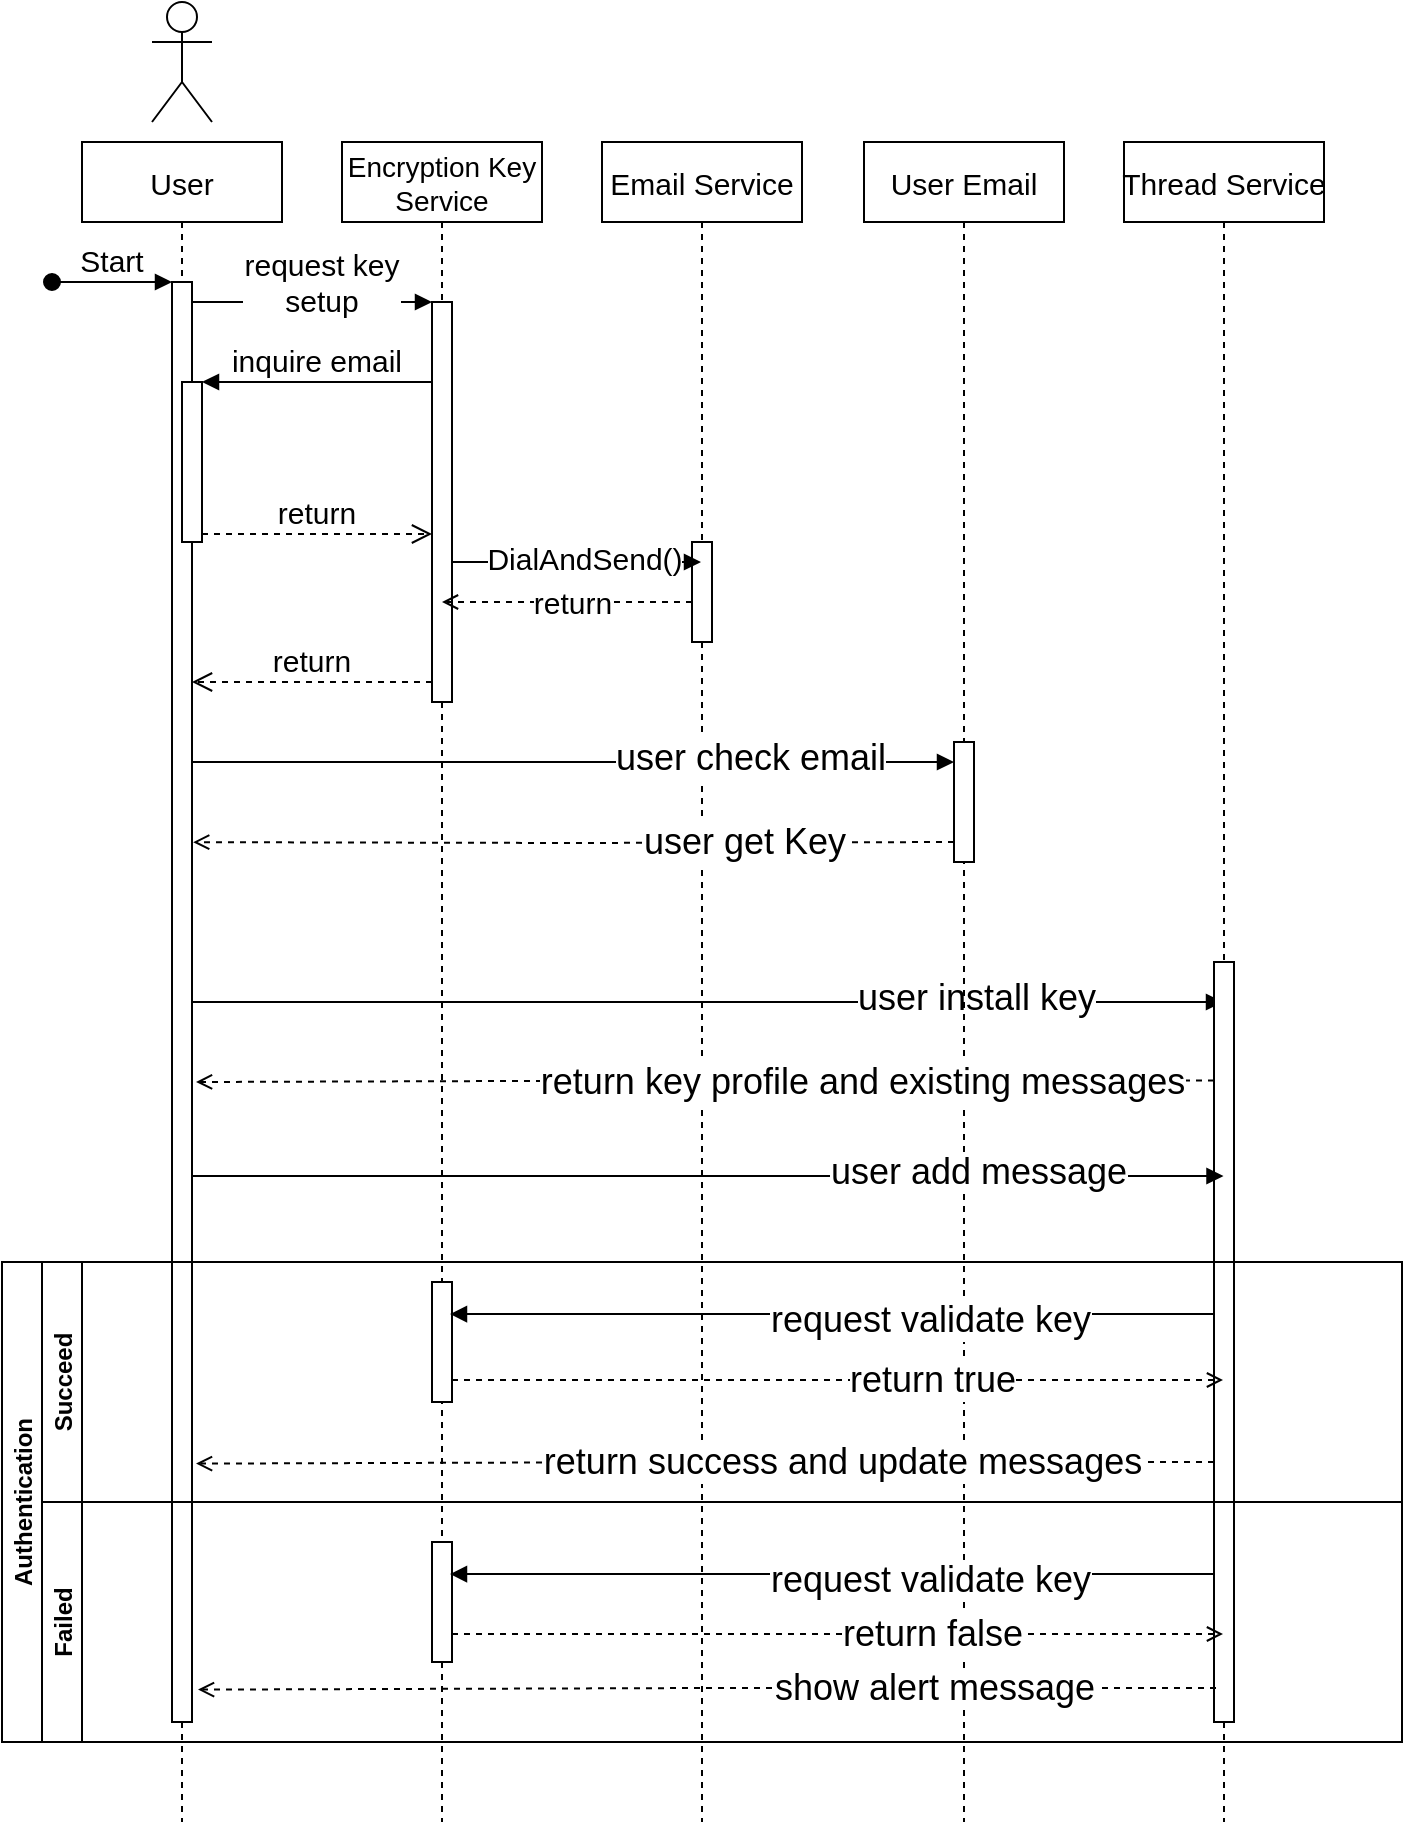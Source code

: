 <mxfile version="18.1.1" type="github">
  <diagram id="kgpKYQtTHZ0yAKxKKP6v" name="Page-1">
    <mxGraphModel dx="1783" dy="939" grid="1" gridSize="10" guides="1" tooltips="1" connect="1" arrows="1" fold="1" page="1" pageScale="1" pageWidth="850" pageHeight="1100" math="0" shadow="0">
      <root>
        <mxCell id="0" />
        <mxCell id="1" parent="0" />
        <mxCell id="3nuBFxr9cyL0pnOWT2aG-1" value="User" style="shape=umlLifeline;perimeter=lifelinePerimeter;container=1;collapsible=0;recursiveResize=0;rounded=0;shadow=0;strokeWidth=1;fontSize=15;" parent="1" vertex="1">
          <mxGeometry x="120" y="80" width="100" height="840" as="geometry" />
        </mxCell>
        <mxCell id="3nuBFxr9cyL0pnOWT2aG-2" value="" style="points=[];perimeter=orthogonalPerimeter;rounded=0;shadow=0;strokeWidth=1;" parent="3nuBFxr9cyL0pnOWT2aG-1" vertex="1">
          <mxGeometry x="45" y="70" width="10" height="720" as="geometry" />
        </mxCell>
        <mxCell id="3nuBFxr9cyL0pnOWT2aG-3" value="Start" style="verticalAlign=bottom;startArrow=oval;endArrow=block;startSize=8;shadow=0;strokeWidth=1;fontSize=15;" parent="3nuBFxr9cyL0pnOWT2aG-1" target="3nuBFxr9cyL0pnOWT2aG-2" edge="1">
          <mxGeometry relative="1" as="geometry">
            <mxPoint x="-15" y="70" as="sourcePoint" />
          </mxGeometry>
        </mxCell>
        <mxCell id="3nuBFxr9cyL0pnOWT2aG-4" value="" style="points=[];perimeter=orthogonalPerimeter;rounded=0;shadow=0;strokeWidth=1;" parent="3nuBFxr9cyL0pnOWT2aG-1" vertex="1">
          <mxGeometry x="50" y="120" width="10" height="80" as="geometry" />
        </mxCell>
        <mxCell id="3nuBFxr9cyL0pnOWT2aG-5" value="Encryption Key &#xa;Service" style="shape=umlLifeline;perimeter=lifelinePerimeter;container=1;collapsible=0;recursiveResize=0;rounded=0;shadow=0;strokeWidth=1;fontSize=14;" parent="1" vertex="1">
          <mxGeometry x="250" y="80" width="100" height="840" as="geometry" />
        </mxCell>
        <mxCell id="3nuBFxr9cyL0pnOWT2aG-6" value="" style="points=[];perimeter=orthogonalPerimeter;rounded=0;shadow=0;strokeWidth=1;" parent="3nuBFxr9cyL0pnOWT2aG-5" vertex="1">
          <mxGeometry x="45" y="80" width="10" height="200" as="geometry" />
        </mxCell>
        <mxCell id="YjKv7r7uIwLi2J3ioLsz-14" style="edgeStyle=orthogonalEdgeStyle;rounded=0;orthogonalLoop=1;jettySize=auto;html=1;endArrow=block;endFill=1;" parent="3nuBFxr9cyL0pnOWT2aG-5" target="YjKv7r7uIwLi2J3ioLsz-6" edge="1">
          <mxGeometry relative="1" as="geometry">
            <mxPoint x="-75" y="430" as="sourcePoint" />
            <mxPoint x="306" y="430" as="targetPoint" />
            <Array as="points">
              <mxPoint x="400" y="430" />
              <mxPoint x="400" y="430" />
            </Array>
          </mxGeometry>
        </mxCell>
        <mxCell id="YjKv7r7uIwLi2J3ioLsz-15" value="user install key" style="edgeLabel;html=1;align=center;verticalAlign=middle;resizable=0;points=[];fontSize=18;" parent="YjKv7r7uIwLi2J3ioLsz-14" vertex="1" connectable="0">
          <mxGeometry x="0.68" y="2" relative="1" as="geometry">
            <mxPoint x="-41" as="offset" />
          </mxGeometry>
        </mxCell>
        <mxCell id="YjKv7r7uIwLi2J3ioLsz-19" value="" style="points=[];perimeter=orthogonalPerimeter;rounded=0;shadow=0;strokeWidth=1;" parent="3nuBFxr9cyL0pnOWT2aG-5" vertex="1">
          <mxGeometry x="45" y="570" width="10" height="60" as="geometry" />
        </mxCell>
        <mxCell id="3nuBFxr9cyL0pnOWT2aG-7" value="return" style="verticalAlign=bottom;endArrow=open;dashed=1;endSize=8;exitX=0;exitY=0.95;shadow=0;strokeWidth=1;fontSize=15;" parent="1" source="3nuBFxr9cyL0pnOWT2aG-6" target="3nuBFxr9cyL0pnOWT2aG-2" edge="1">
          <mxGeometry relative="1" as="geometry">
            <mxPoint x="275" y="236" as="targetPoint" />
          </mxGeometry>
        </mxCell>
        <mxCell id="3nuBFxr9cyL0pnOWT2aG-8" value="request key&#xa;setup" style="verticalAlign=bottom;endArrow=block;entryX=0;entryY=0;shadow=0;strokeWidth=1;fontSize=15;" parent="1" source="3nuBFxr9cyL0pnOWT2aG-2" target="3nuBFxr9cyL0pnOWT2aG-6" edge="1">
          <mxGeometry x="0.083" y="-10" relative="1" as="geometry">
            <mxPoint x="275" y="160" as="sourcePoint" />
            <mxPoint as="offset" />
          </mxGeometry>
        </mxCell>
        <mxCell id="3nuBFxr9cyL0pnOWT2aG-9" value="inquire email" style="verticalAlign=bottom;endArrow=block;entryX=1;entryY=0;shadow=0;strokeWidth=1;fontSize=15;" parent="1" source="3nuBFxr9cyL0pnOWT2aG-6" target="3nuBFxr9cyL0pnOWT2aG-4" edge="1">
          <mxGeometry relative="1" as="geometry">
            <mxPoint x="240" y="200" as="sourcePoint" />
          </mxGeometry>
        </mxCell>
        <mxCell id="3nuBFxr9cyL0pnOWT2aG-10" value="return" style="verticalAlign=bottom;endArrow=open;dashed=1;endSize=8;exitX=1;exitY=0.95;shadow=0;strokeWidth=1;fontSize=15;" parent="1" source="3nuBFxr9cyL0pnOWT2aG-4" target="3nuBFxr9cyL0pnOWT2aG-6" edge="1">
          <mxGeometry relative="1" as="geometry">
            <mxPoint x="240" y="257" as="targetPoint" />
          </mxGeometry>
        </mxCell>
        <mxCell id="YjKv7r7uIwLi2J3ioLsz-1" value="" style="shape=umlActor;verticalLabelPosition=bottom;verticalAlign=top;html=1;" parent="1" vertex="1">
          <mxGeometry x="155" y="10" width="30" height="60" as="geometry" />
        </mxCell>
        <mxCell id="YjKv7r7uIwLi2J3ioLsz-2" value="Email Service" style="shape=umlLifeline;perimeter=lifelinePerimeter;container=1;collapsible=0;recursiveResize=0;rounded=0;shadow=0;strokeWidth=1;fontSize=15;" parent="1" vertex="1">
          <mxGeometry x="380" y="80" width="100" height="840" as="geometry" />
        </mxCell>
        <mxCell id="YjKv7r7uIwLi2J3ioLsz-3" value="" style="points=[];perimeter=orthogonalPerimeter;rounded=0;shadow=0;strokeWidth=1;" parent="YjKv7r7uIwLi2J3ioLsz-2" vertex="1">
          <mxGeometry x="45" y="200" width="10" height="50" as="geometry" />
        </mxCell>
        <mxCell id="YjKv7r7uIwLi2J3ioLsz-4" value="User Email" style="shape=umlLifeline;perimeter=lifelinePerimeter;container=1;collapsible=0;recursiveResize=0;rounded=0;shadow=0;strokeWidth=1;fontSize=15;" parent="1" vertex="1">
          <mxGeometry x="511" y="80" width="100" height="840" as="geometry" />
        </mxCell>
        <mxCell id="YjKv7r7uIwLi2J3ioLsz-5" value="" style="points=[];perimeter=orthogonalPerimeter;rounded=0;shadow=0;strokeWidth=1;" parent="YjKv7r7uIwLi2J3ioLsz-4" vertex="1">
          <mxGeometry x="45" y="300" width="10" height="60" as="geometry" />
        </mxCell>
        <mxCell id="YjKv7r7uIwLi2J3ioLsz-13" value="&lt;font style=&quot;font-size: 18px;&quot;&gt;user get Key&lt;/font&gt;" style="edgeStyle=orthogonalEdgeStyle;rounded=0;orthogonalLoop=1;jettySize=auto;html=1;dashed=1;endArrow=open;endFill=0;entryX=1.058;entryY=0.389;entryDx=0;entryDy=0;entryPerimeter=0;" parent="YjKv7r7uIwLi2J3ioLsz-4" target="3nuBFxr9cyL0pnOWT2aG-2" edge="1">
          <mxGeometry x="-0.445" relative="1" as="geometry">
            <mxPoint x="-80" y="350" as="targetPoint" />
            <mxPoint x="45" y="350" as="sourcePoint" />
            <Array as="points" />
            <mxPoint as="offset" />
          </mxGeometry>
        </mxCell>
        <mxCell id="YjKv7r7uIwLi2J3ioLsz-6" value="Thread Service" style="shape=umlLifeline;perimeter=lifelinePerimeter;container=1;collapsible=0;recursiveResize=0;rounded=0;shadow=0;strokeWidth=1;fontSize=15;" parent="1" vertex="1">
          <mxGeometry x="641" y="80" width="100" height="840" as="geometry" />
        </mxCell>
        <mxCell id="YjKv7r7uIwLi2J3ioLsz-7" value="" style="points=[];perimeter=orthogonalPerimeter;rounded=0;shadow=0;strokeWidth=1;" parent="YjKv7r7uIwLi2J3ioLsz-6" vertex="1">
          <mxGeometry x="45" y="410" width="10" height="380" as="geometry" />
        </mxCell>
        <mxCell id="YjKv7r7uIwLi2J3ioLsz-16" value="&lt;font style=&quot;font-size: 18px;&quot;&gt;return key profile and existing messages&lt;/font&gt;" style="edgeStyle=orthogonalEdgeStyle;rounded=0;orthogonalLoop=1;jettySize=auto;html=1;dashed=1;endArrow=open;endFill=0;" parent="YjKv7r7uIwLi2J3ioLsz-6" edge="1">
          <mxGeometry x="-0.308" y="1" relative="1" as="geometry">
            <mxPoint x="-464" y="470" as="targetPoint" />
            <mxPoint x="45" y="469.2" as="sourcePoint" />
            <Array as="points">
              <mxPoint x="-210" y="469" />
              <mxPoint x="-464" y="470" />
            </Array>
            <mxPoint as="offset" />
          </mxGeometry>
        </mxCell>
        <mxCell id="YjKv7r7uIwLi2J3ioLsz-26" value="&lt;font style=&quot;font-size: 18px;&quot;&gt;return success and update messages&lt;/font&gt;" style="edgeStyle=orthogonalEdgeStyle;rounded=0;orthogonalLoop=1;jettySize=auto;html=1;dashed=1;endArrow=open;endFill=0;" parent="YjKv7r7uIwLi2J3ioLsz-6" edge="1">
          <mxGeometry x="-0.269" relative="1" as="geometry">
            <mxPoint x="-464" y="660.8" as="targetPoint" />
            <mxPoint x="45" y="660" as="sourcePoint" />
            <Array as="points">
              <mxPoint x="-210" y="659.8" />
              <mxPoint x="-464" y="660.8" />
            </Array>
            <mxPoint as="offset" />
          </mxGeometry>
        </mxCell>
        <mxCell id="YjKv7r7uIwLi2J3ioLsz-8" style="edgeStyle=orthogonalEdgeStyle;rounded=0;orthogonalLoop=1;jettySize=auto;html=1;exitX=1;exitY=0.813;exitDx=0;exitDy=0;exitPerimeter=0;endArrow=block;endFill=1;" parent="1" source="3nuBFxr9cyL0pnOWT2aG-6" target="YjKv7r7uIwLi2J3ioLsz-2" edge="1">
          <mxGeometry relative="1" as="geometry">
            <Array as="points">
              <mxPoint x="390" y="290" />
              <mxPoint x="390" y="290" />
            </Array>
          </mxGeometry>
        </mxCell>
        <mxCell id="YjKv7r7uIwLi2J3ioLsz-9" value="&lt;font style=&quot;font-size: 15px;&quot;&gt;DialAndSend()&lt;/font&gt;" style="edgeLabel;html=1;align=center;verticalAlign=middle;resizable=0;points=[];fontSize=15;" parent="YjKv7r7uIwLi2J3ioLsz-8" vertex="1" connectable="0">
          <mxGeometry x="0.451" y="2" relative="1" as="geometry">
            <mxPoint x="-16" as="offset" />
          </mxGeometry>
        </mxCell>
        <mxCell id="YjKv7r7uIwLi2J3ioLsz-10" value="&lt;font style=&quot;font-size: 15px;&quot;&gt;return&lt;/font&gt;" style="edgeStyle=orthogonalEdgeStyle;rounded=0;orthogonalLoop=1;jettySize=auto;html=1;dashed=1;endArrow=open;endFill=0;fontSize=15;" parent="1" source="YjKv7r7uIwLi2J3ioLsz-3" edge="1">
          <mxGeometry x="-0.037" relative="1" as="geometry">
            <mxPoint x="300" y="310" as="targetPoint" />
            <Array as="points">
              <mxPoint x="330" y="310" />
              <mxPoint x="330" y="310" />
            </Array>
            <mxPoint as="offset" />
          </mxGeometry>
        </mxCell>
        <mxCell id="YjKv7r7uIwLi2J3ioLsz-11" style="edgeStyle=orthogonalEdgeStyle;rounded=0;orthogonalLoop=1;jettySize=auto;html=1;endArrow=block;endFill=1;" parent="1" source="3nuBFxr9cyL0pnOWT2aG-2" target="YjKv7r7uIwLi2J3ioLsz-5" edge="1">
          <mxGeometry relative="1" as="geometry">
            <Array as="points">
              <mxPoint x="350" y="390" />
              <mxPoint x="350" y="390" />
            </Array>
          </mxGeometry>
        </mxCell>
        <mxCell id="YjKv7r7uIwLi2J3ioLsz-12" value="user check email" style="edgeLabel;html=1;align=center;verticalAlign=middle;resizable=0;points=[];fontSize=18;" parent="YjKv7r7uIwLi2J3ioLsz-11" vertex="1" connectable="0">
          <mxGeometry x="0.68" y="2" relative="1" as="geometry">
            <mxPoint x="-41" as="offset" />
          </mxGeometry>
        </mxCell>
        <mxCell id="YjKv7r7uIwLi2J3ioLsz-17" style="edgeStyle=orthogonalEdgeStyle;rounded=0;orthogonalLoop=1;jettySize=auto;html=1;endArrow=block;endFill=1;" parent="1" edge="1">
          <mxGeometry relative="1" as="geometry">
            <mxPoint x="175.25" y="597" as="sourcePoint" />
            <mxPoint x="690.75" y="597" as="targetPoint" />
            <Array as="points">
              <mxPoint x="650.25" y="597" />
              <mxPoint x="650.25" y="597" />
            </Array>
          </mxGeometry>
        </mxCell>
        <mxCell id="YjKv7r7uIwLi2J3ioLsz-18" value="user add message" style="edgeLabel;html=1;align=center;verticalAlign=middle;resizable=0;points=[];fontSize=18;" parent="YjKv7r7uIwLi2J3ioLsz-17" vertex="1" connectable="0">
          <mxGeometry x="0.68" y="2" relative="1" as="geometry">
            <mxPoint x="-41" as="offset" />
          </mxGeometry>
        </mxCell>
        <mxCell id="YjKv7r7uIwLi2J3ioLsz-22" style="edgeStyle=orthogonalEdgeStyle;rounded=0;orthogonalLoop=1;jettySize=auto;html=1;entryX=0.9;entryY=0.267;entryDx=0;entryDy=0;entryPerimeter=0;endArrow=block;endFill=1;" parent="1" source="YjKv7r7uIwLi2J3ioLsz-7" target="YjKv7r7uIwLi2J3ioLsz-19" edge="1">
          <mxGeometry relative="1" as="geometry">
            <Array as="points">
              <mxPoint x="630" y="666" />
              <mxPoint x="630" y="666" />
            </Array>
          </mxGeometry>
        </mxCell>
        <mxCell id="YjKv7r7uIwLi2J3ioLsz-23" value="request validate key" style="edgeLabel;html=1;align=center;verticalAlign=middle;resizable=0;points=[];fontSize=18;" parent="YjKv7r7uIwLi2J3ioLsz-22" vertex="1" connectable="0">
          <mxGeometry x="-0.257" y="3" relative="1" as="geometry">
            <mxPoint as="offset" />
          </mxGeometry>
        </mxCell>
        <mxCell id="YjKv7r7uIwLi2J3ioLsz-24" style="edgeStyle=orthogonalEdgeStyle;rounded=0;orthogonalLoop=1;jettySize=auto;html=1;endArrow=open;endFill=0;dashed=1;" parent="1" target="YjKv7r7uIwLi2J3ioLsz-6" edge="1">
          <mxGeometry relative="1" as="geometry">
            <mxPoint x="305" y="699" as="sourcePoint" />
            <mxPoint x="684.31" y="697.44" as="targetPoint" />
            <Array as="points">
              <mxPoint x="610" y="699" />
              <mxPoint x="610" y="699" />
            </Array>
          </mxGeometry>
        </mxCell>
        <mxCell id="YjKv7r7uIwLi2J3ioLsz-25" value="return true" style="edgeLabel;html=1;align=center;verticalAlign=middle;resizable=0;points=[];fontSize=18;" parent="YjKv7r7uIwLi2J3ioLsz-24" vertex="1" connectable="0">
          <mxGeometry x="0.245" relative="1" as="geometry">
            <mxPoint as="offset" />
          </mxGeometry>
        </mxCell>
        <mxCell id="YjKv7r7uIwLi2J3ioLsz-27" value="Authentication" style="swimlane;childLayout=stackLayout;resizeParent=1;resizeParentMax=0;horizontal=0;startSize=20;horizontalStack=0;" parent="1" vertex="1">
          <mxGeometry x="80" y="640" width="700" height="240" as="geometry" />
        </mxCell>
        <mxCell id="YjKv7r7uIwLi2J3ioLsz-28" value="Succeed" style="swimlane;startSize=20;horizontal=0;" parent="YjKv7r7uIwLi2J3ioLsz-27" vertex="1">
          <mxGeometry x="20" width="680" height="120" as="geometry" />
        </mxCell>
        <mxCell id="YjKv7r7uIwLi2J3ioLsz-29" value="Failed" style="swimlane;startSize=20;horizontal=0;" parent="YjKv7r7uIwLi2J3ioLsz-27" vertex="1">
          <mxGeometry x="20" y="120" width="680" height="120" as="geometry" />
        </mxCell>
        <mxCell id="YjKv7r7uIwLi2J3ioLsz-34" value="" style="points=[];perimeter=orthogonalPerimeter;rounded=0;shadow=0;strokeWidth=1;" parent="YjKv7r7uIwLi2J3ioLsz-29" vertex="1">
          <mxGeometry x="195" y="20" width="10" height="60" as="geometry" />
        </mxCell>
        <mxCell id="YjKv7r7uIwLi2J3ioLsz-35" style="edgeStyle=orthogonalEdgeStyle;rounded=0;orthogonalLoop=1;jettySize=auto;html=1;entryX=0.9;entryY=0.267;entryDx=0;entryDy=0;entryPerimeter=0;endArrow=block;endFill=1;" parent="YjKv7r7uIwLi2J3ioLsz-29" edge="1">
          <mxGeometry relative="1" as="geometry">
            <mxPoint x="586" y="36.0" as="sourcePoint" />
            <mxPoint x="204" y="36.02" as="targetPoint" />
            <Array as="points">
              <mxPoint x="530" y="36" />
              <mxPoint x="530" y="36" />
            </Array>
          </mxGeometry>
        </mxCell>
        <mxCell id="YjKv7r7uIwLi2J3ioLsz-36" value="request validate key" style="edgeLabel;html=1;align=center;verticalAlign=middle;resizable=0;points=[];fontSize=18;" parent="YjKv7r7uIwLi2J3ioLsz-35" vertex="1" connectable="0">
          <mxGeometry x="-0.257" y="3" relative="1" as="geometry">
            <mxPoint as="offset" />
          </mxGeometry>
        </mxCell>
        <mxCell id="YjKv7r7uIwLi2J3ioLsz-37" style="edgeStyle=orthogonalEdgeStyle;rounded=0;orthogonalLoop=1;jettySize=auto;html=1;endArrow=open;endFill=0;dashed=1;" parent="YjKv7r7uIwLi2J3ioLsz-29" edge="1">
          <mxGeometry relative="1" as="geometry">
            <mxPoint x="205" y="66" as="sourcePoint" />
            <mxPoint x="590.5" y="66" as="targetPoint" />
            <Array as="points">
              <mxPoint x="510" y="66" />
              <mxPoint x="510" y="66" />
            </Array>
          </mxGeometry>
        </mxCell>
        <mxCell id="YjKv7r7uIwLi2J3ioLsz-38" value="return false" style="edgeLabel;html=1;align=center;verticalAlign=middle;resizable=0;points=[];fontSize=18;" parent="YjKv7r7uIwLi2J3ioLsz-37" vertex="1" connectable="0">
          <mxGeometry x="0.245" relative="1" as="geometry">
            <mxPoint as="offset" />
          </mxGeometry>
        </mxCell>
        <mxCell id="YjKv7r7uIwLi2J3ioLsz-39" value="&lt;font style=&quot;font-size: 18px;&quot;&gt;show alert message&lt;/font&gt;" style="edgeStyle=orthogonalEdgeStyle;rounded=0;orthogonalLoop=1;jettySize=auto;html=1;dashed=1;endArrow=open;endFill=0;" parent="YjKv7r7uIwLi2J3ioLsz-29" edge="1">
          <mxGeometry x="-0.445" relative="1" as="geometry">
            <mxPoint x="78" y="93.8" as="targetPoint" />
            <mxPoint x="587" y="93" as="sourcePoint" />
            <Array as="points">
              <mxPoint x="332" y="92.8" />
              <mxPoint x="78" y="93.8" />
            </Array>
            <mxPoint as="offset" />
          </mxGeometry>
        </mxCell>
      </root>
    </mxGraphModel>
  </diagram>
</mxfile>

